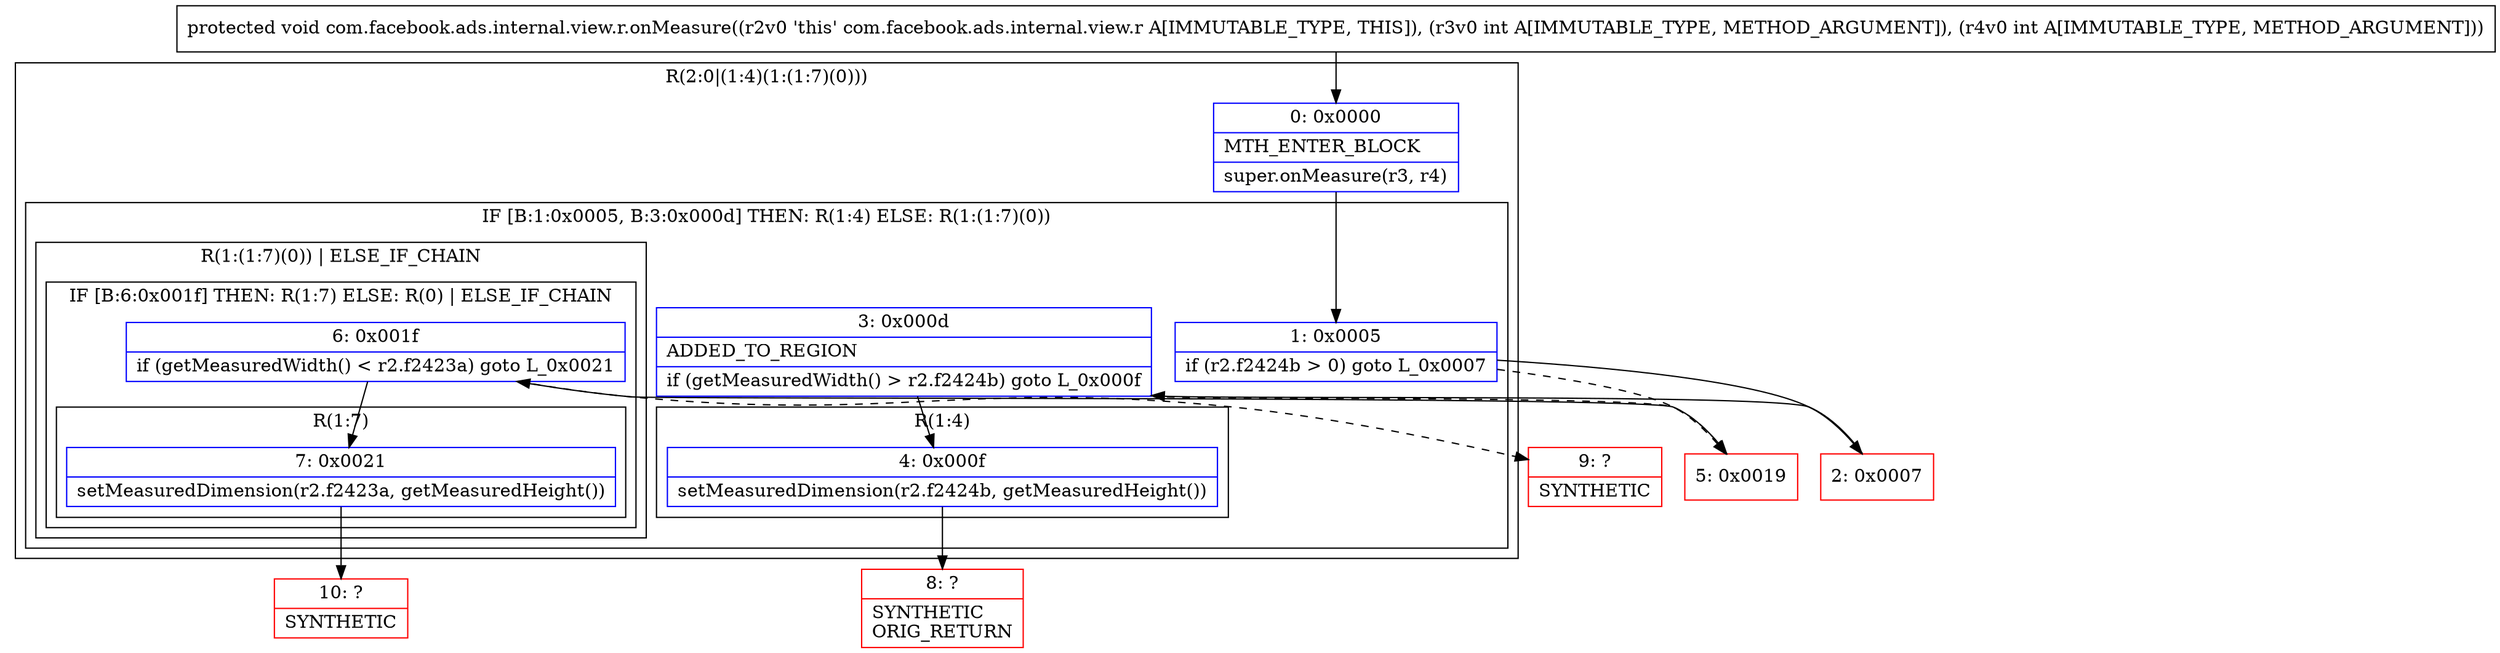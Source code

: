 digraph "CFG forcom.facebook.ads.internal.view.r.onMeasure(II)V" {
subgraph cluster_Region_877327043 {
label = "R(2:0|(1:4)(1:(1:7)(0)))";
node [shape=record,color=blue];
Node_0 [shape=record,label="{0\:\ 0x0000|MTH_ENTER_BLOCK\l|super.onMeasure(r3, r4)\l}"];
subgraph cluster_IfRegion_649405326 {
label = "IF [B:1:0x0005, B:3:0x000d] THEN: R(1:4) ELSE: R(1:(1:7)(0))";
node [shape=record,color=blue];
Node_1 [shape=record,label="{1\:\ 0x0005|if (r2.f2424b \> 0) goto L_0x0007\l}"];
Node_3 [shape=record,label="{3\:\ 0x000d|ADDED_TO_REGION\l|if (getMeasuredWidth() \> r2.f2424b) goto L_0x000f\l}"];
subgraph cluster_Region_861185549 {
label = "R(1:4)";
node [shape=record,color=blue];
Node_4 [shape=record,label="{4\:\ 0x000f|setMeasuredDimension(r2.f2424b, getMeasuredHeight())\l}"];
}
subgraph cluster_Region_1449426309 {
label = "R(1:(1:7)(0)) | ELSE_IF_CHAIN\l";
node [shape=record,color=blue];
subgraph cluster_IfRegion_895172960 {
label = "IF [B:6:0x001f] THEN: R(1:7) ELSE: R(0) | ELSE_IF_CHAIN\l";
node [shape=record,color=blue];
Node_6 [shape=record,label="{6\:\ 0x001f|if (getMeasuredWidth() \< r2.f2423a) goto L_0x0021\l}"];
subgraph cluster_Region_989703446 {
label = "R(1:7)";
node [shape=record,color=blue];
Node_7 [shape=record,label="{7\:\ 0x0021|setMeasuredDimension(r2.f2423a, getMeasuredHeight())\l}"];
}
subgraph cluster_Region_747573386 {
label = "R(0)";
node [shape=record,color=blue];
}
}
}
}
}
Node_2 [shape=record,color=red,label="{2\:\ 0x0007}"];
Node_5 [shape=record,color=red,label="{5\:\ 0x0019}"];
Node_8 [shape=record,color=red,label="{8\:\ ?|SYNTHETIC\lORIG_RETURN\l}"];
Node_9 [shape=record,color=red,label="{9\:\ ?|SYNTHETIC\l}"];
Node_10 [shape=record,color=red,label="{10\:\ ?|SYNTHETIC\l}"];
MethodNode[shape=record,label="{protected void com.facebook.ads.internal.view.r.onMeasure((r2v0 'this' com.facebook.ads.internal.view.r A[IMMUTABLE_TYPE, THIS]), (r3v0 int A[IMMUTABLE_TYPE, METHOD_ARGUMENT]), (r4v0 int A[IMMUTABLE_TYPE, METHOD_ARGUMENT])) }"];
MethodNode -> Node_0;
Node_0 -> Node_1;
Node_1 -> Node_2;
Node_1 -> Node_5[style=dashed];
Node_3 -> Node_4;
Node_3 -> Node_5[style=dashed];
Node_4 -> Node_8;
Node_6 -> Node_7;
Node_6 -> Node_9[style=dashed];
Node_7 -> Node_10;
Node_2 -> Node_3;
Node_5 -> Node_6;
}

